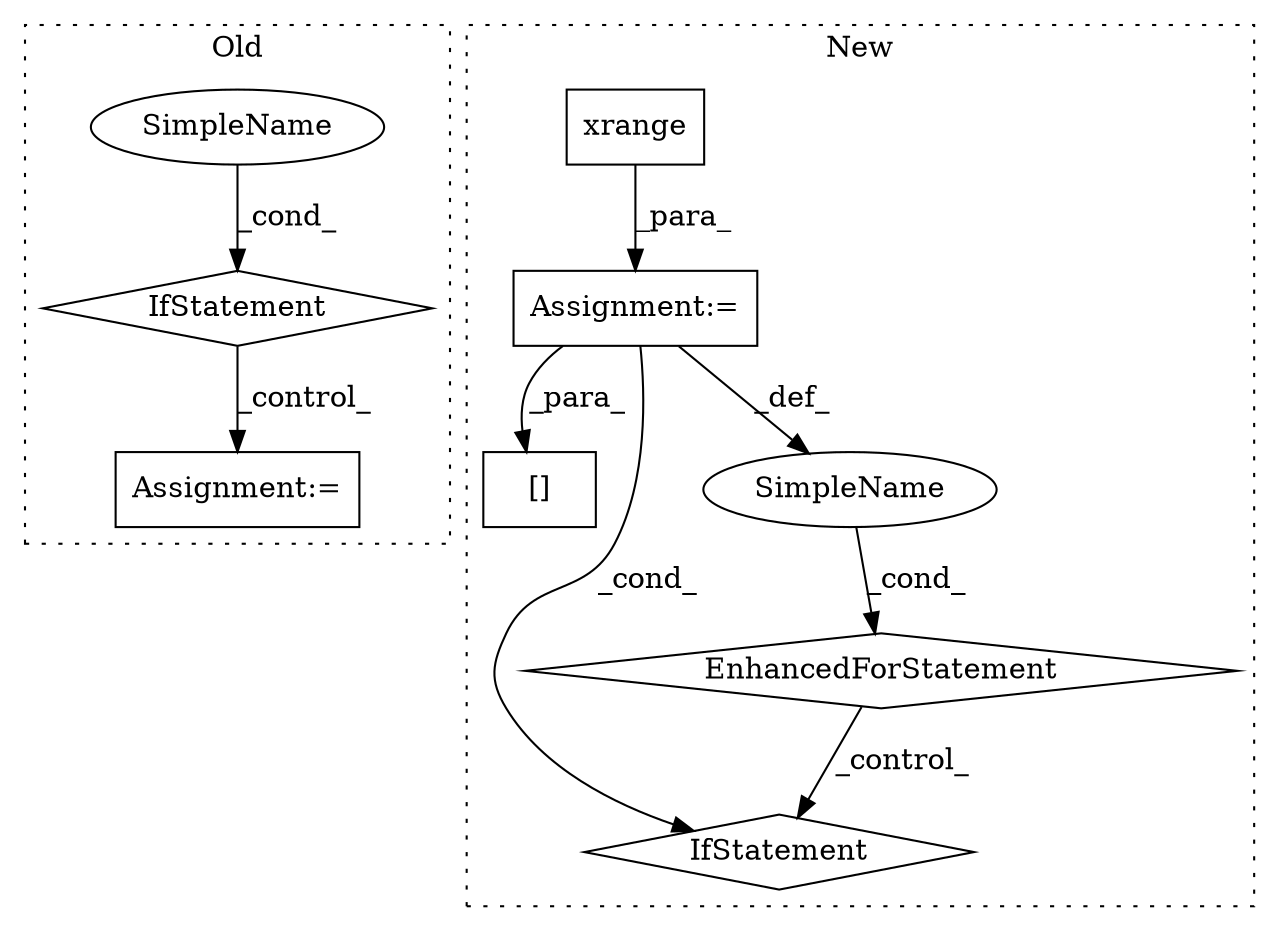 digraph G {
subgraph cluster0 {
1 [label="IfStatement" a="25" s="1246,1255" l="4,2" shape="diamond"];
6 [label="Assignment:=" a="7" s="1377" l="24" shape="box"];
7 [label="SimpleName" a="42" s="1250" l="5" shape="ellipse"];
label = "Old";
style="dotted";
}
subgraph cluster1 {
2 [label="xrange" a="32" s="354,370" l="7,1" shape="box"];
3 [label="Assignment:=" a="7" s="287,371" l="53,2" shape="box"];
4 [label="EnhancedForStatement" a="70" s="287,371" l="53,2" shape="diamond"];
5 [label="[]" a="2" s="424,440" l="13,1" shape="box"];
8 [label="IfStatement" a="25" s="544,567" l="10,2" shape="diamond"];
9 [label="SimpleName" a="42" s="344" l="7" shape="ellipse"];
label = "New";
style="dotted";
}
1 -> 6 [label="_control_"];
2 -> 3 [label="_para_"];
3 -> 9 [label="_def_"];
3 -> 5 [label="_para_"];
3 -> 8 [label="_cond_"];
4 -> 8 [label="_control_"];
7 -> 1 [label="_cond_"];
9 -> 4 [label="_cond_"];
}